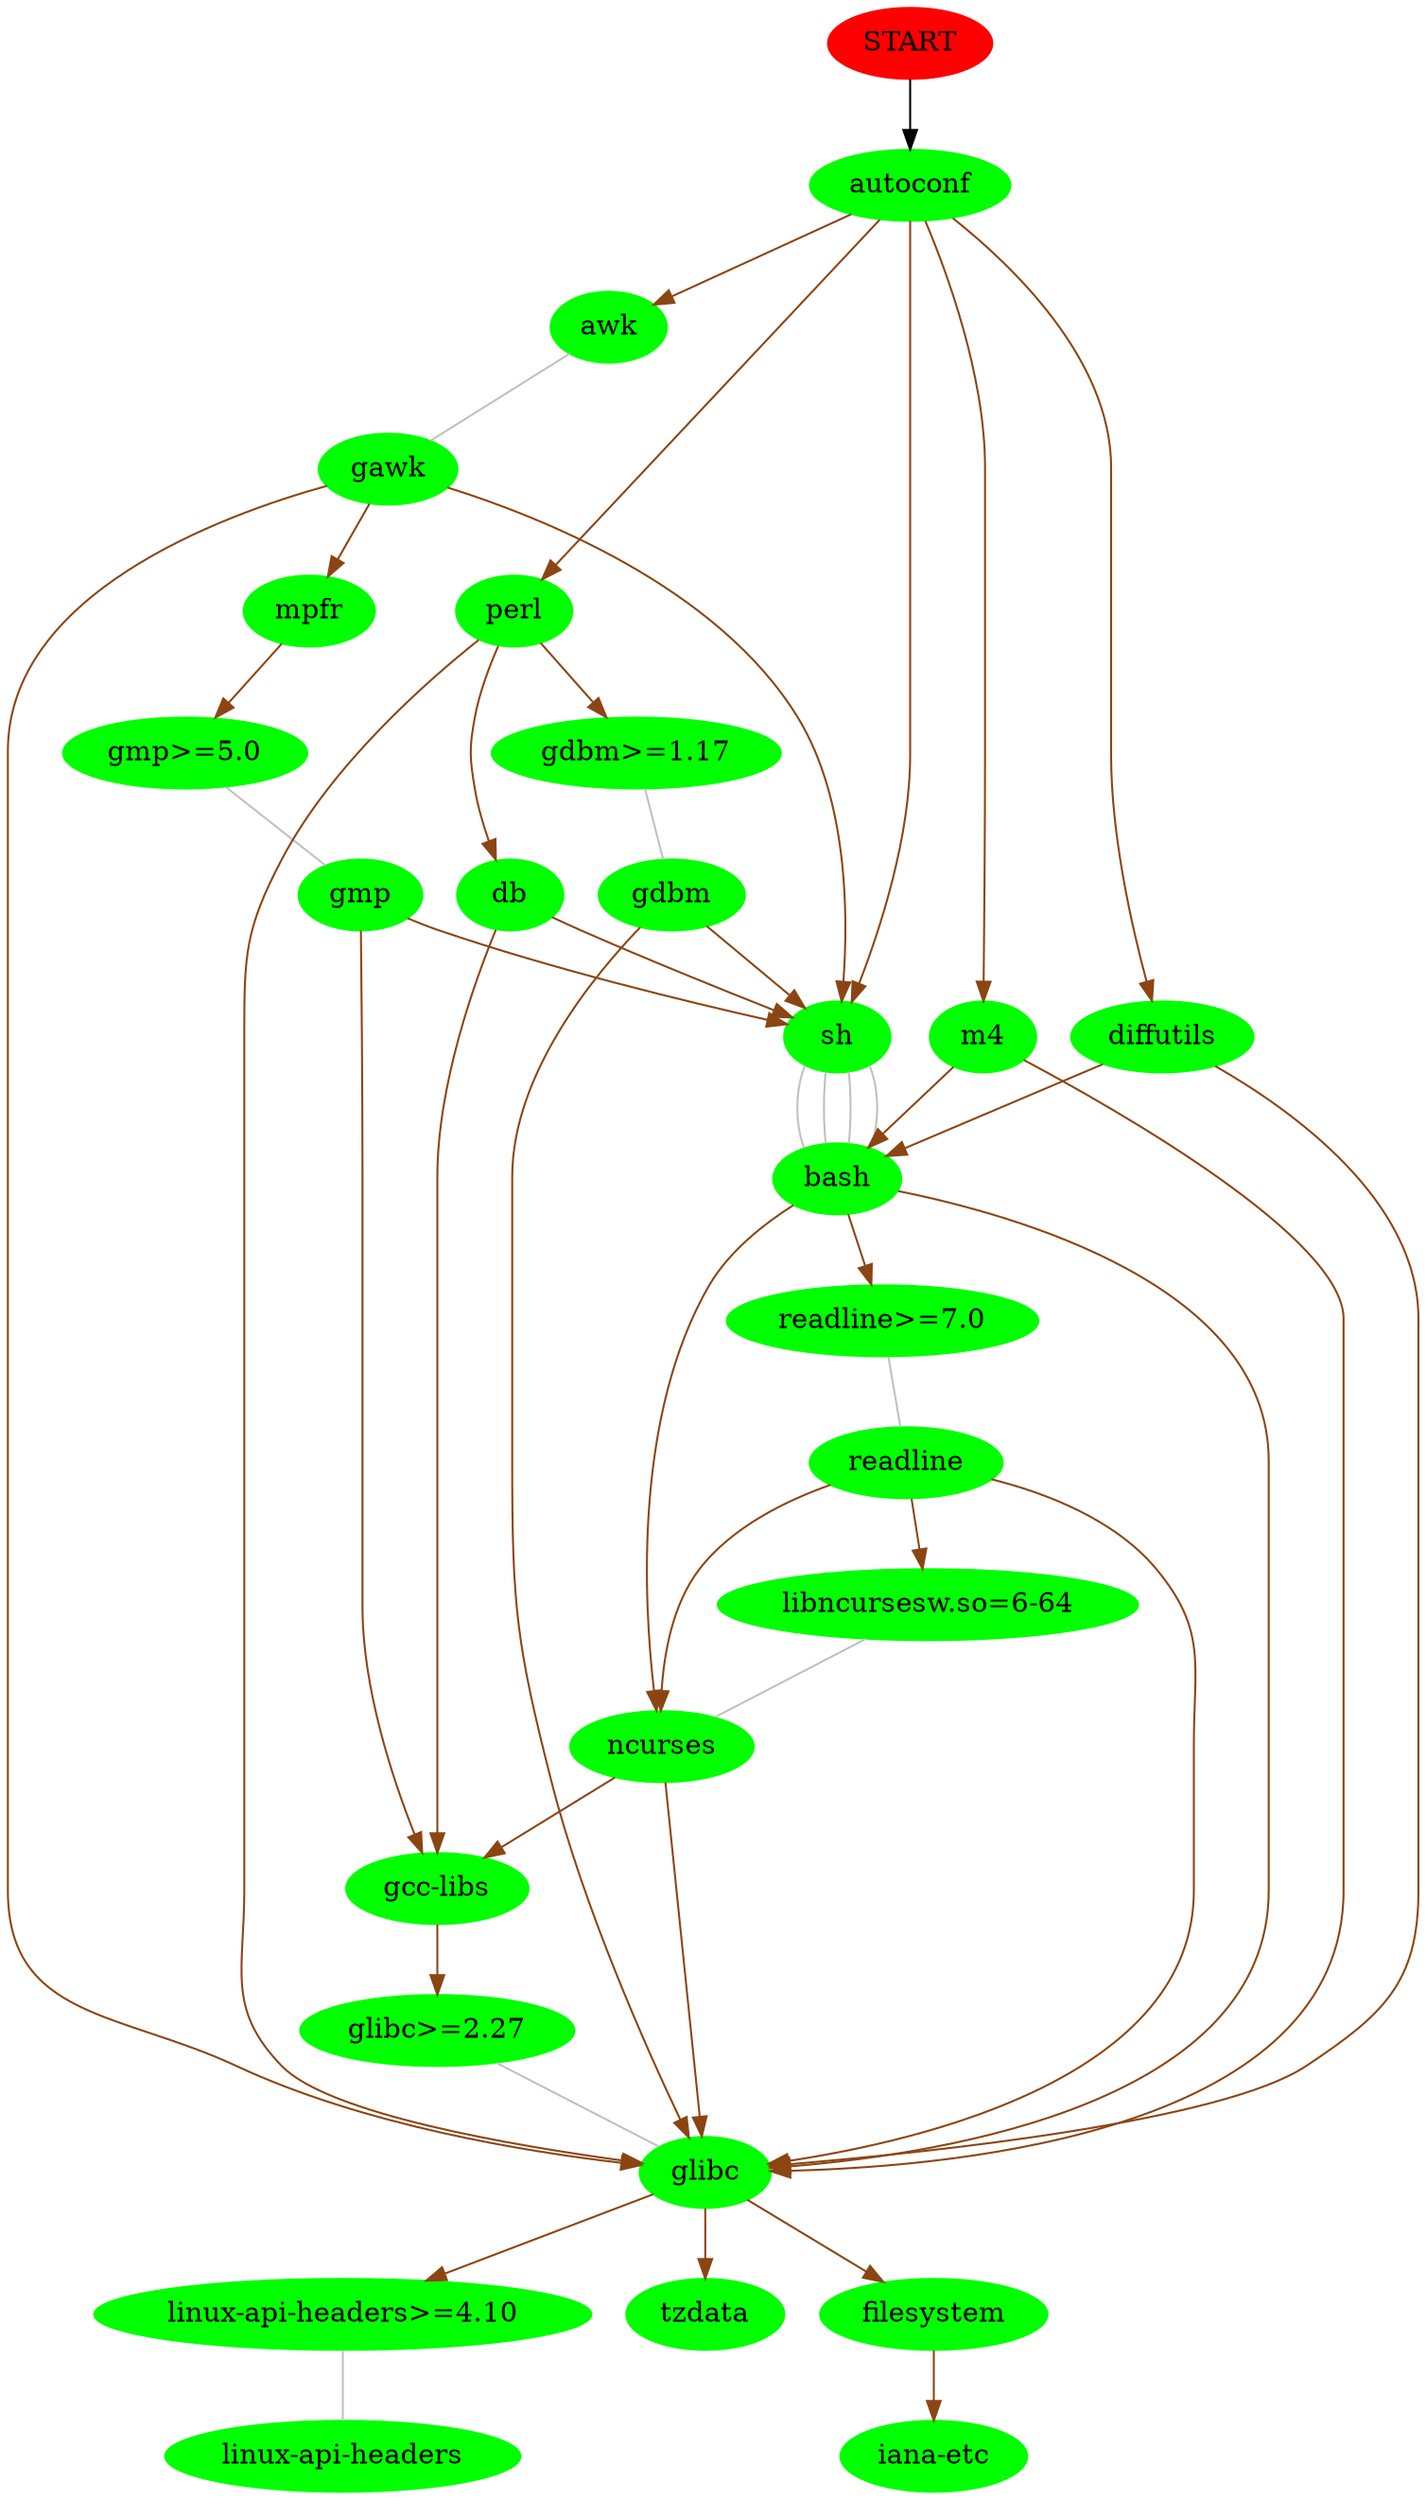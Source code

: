 digraph G { START [color=red, style=filled];
node [style=filled, color=green];
 "START" -> "autoconf";
"autoconf" -> "awk" [color=chocolate4];
"awk" -> "gawk" [arrowhead=none, color=grey];
"gawk" -> "sh" [color=chocolate4];
"sh" -> "bash" [arrowhead=none, color=grey];
"bash" -> "readline>=7.0" [color=chocolate4];
"readline>=7.0" -> "readline" [arrowhead=none, color=grey];
"readline" -> "glibc" [color=chocolate4];
"glibc" -> "linux-api-headers>=4.10" [color=chocolate4];
"linux-api-headers>=4.10" -> "linux-api-headers" [arrowhead=none, color=grey];
"glibc" -> "tzdata" [color=chocolate4];
"glibc" -> "filesystem" [color=chocolate4];
"filesystem" -> "iana-etc" [color=chocolate4];
"readline" -> "ncurses" [color=chocolate4];
"ncurses" -> "glibc" [color=chocolate4];
"ncurses" -> "gcc-libs" [color=chocolate4];
"gcc-libs" -> "glibc>=2.27" [color=chocolate4];
"glibc>=2.27" -> "glibc" [arrowhead=none, color=grey];
"readline" -> "libncursesw.so=6-64" [color=chocolate4];
"libncursesw.so=6-64" -> "ncurses" [arrowhead=none, color=grey];
"bash" -> "glibc" [color=chocolate4];
"bash" -> "ncurses" [color=chocolate4];
"gawk" -> "glibc" [color=chocolate4];
"gawk" -> "mpfr" [color=chocolate4];
"mpfr" -> "gmp>=5.0" [color=chocolate4];
"gmp>=5.0" -> "gmp" [arrowhead=none, color=grey];
"gmp" -> "gcc-libs" [color=chocolate4];
"gmp" -> "sh" [color=chocolate4];
"autoconf" -> "m4" [color=chocolate4];
"m4" -> "glibc" [color=chocolate4];
"m4" -> "bash" [color=chocolate4];
"autoconf" -> "diffutils" [color=chocolate4];
"diffutils" -> "glibc" [color=chocolate4];
"diffutils" -> "bash" [color=chocolate4];
"autoconf" -> "perl" [color=chocolate4];
"perl" -> "gdbm>=1.17" [color=chocolate4];
"gdbm>=1.17" -> "gdbm" [arrowhead=none, color=grey];
"gdbm" -> "glibc" [color=chocolate4];
"gdbm" -> "sh" [color=chocolate4];
"sh" -> "bash" [arrowhead=none, color=grey];
"perl" -> "db" [color=chocolate4];
"db" -> "gcc-libs" [color=chocolate4];
"db" -> "sh" [color=chocolate4];
"sh" -> "bash" [arrowhead=none, color=grey];
"perl" -> "glibc" [color=chocolate4];
"autoconf" -> "sh" [color=chocolate4];
"sh" -> "bash" [arrowhead=none, color=grey];
}
